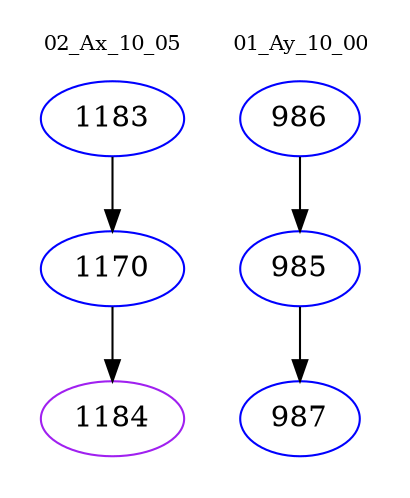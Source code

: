 digraph{
subgraph cluster_0 {
color = white
label = "02_Ax_10_05";
fontsize=10;
T0_1183 [label="1183", color="blue"]
T0_1183 -> T0_1170 [color="black"]
T0_1170 [label="1170", color="blue"]
T0_1170 -> T0_1184 [color="black"]
T0_1184 [label="1184", color="purple"]
}
subgraph cluster_1 {
color = white
label = "01_Ay_10_00";
fontsize=10;
T1_986 [label="986", color="blue"]
T1_986 -> T1_985 [color="black"]
T1_985 [label="985", color="blue"]
T1_985 -> T1_987 [color="black"]
T1_987 [label="987", color="blue"]
}
}
